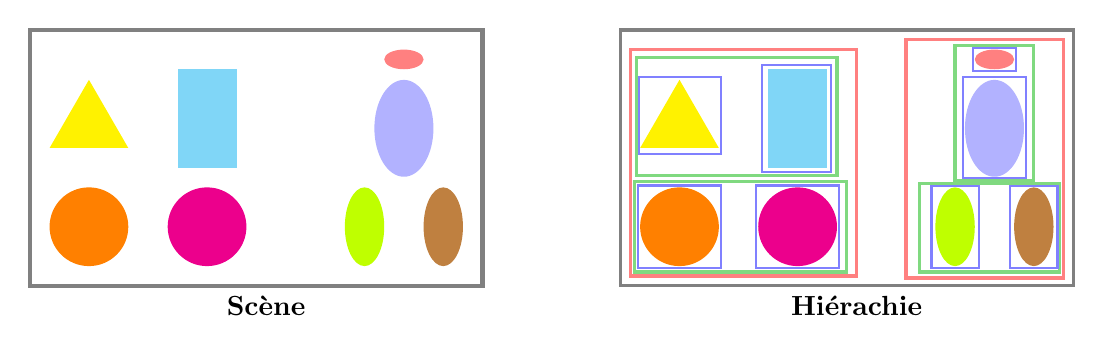 ﻿\begin{tikzpicture}[scale=0.5]

\begin{scope}
\fill[orange] (0,0) circle (1);
\fill[magenta] (3,0) circle (1);
\fill[yellow] (-1,2) -- ++ (60:2) -- ++(-60:2) -- cycle;
\fill[cyan!50] (2.25,1.5) rectangle ++ (1.5,2.5);

\fill[lime] (7,0) ellipse (0.5 and 1);
\fill[brown] (9,0) ellipse (0.5 and 1);
\fill[blue!30] (8,2.5) ellipse (0.75 and 1.23);

\fill[red!50] (8,4.25) ellipse (0.5 and 0.25);

\draw[ultra thick,gray] (-1.5,-1.5) rectangle (10,5); 

\node at (4.5,-2) {\bf Scène};
\end{scope}

\begin{scope}[xshift=15cm]
\fill[orange] (0,0) circle (1);
\fill[magenta] (3,0) circle (1);
\fill[yellow] (-1,2) -- ++ (60:2) -- ++(-60:2) -- cycle;
\fill[cyan!50] (2.25,1.5) rectangle ++ (1.5,2.5);

\fill[lime] (7,0) ellipse (0.5 and 1);
\fill[brown] (9,0) ellipse (0.5 and 1);
\fill[blue!30] (8,2.5) ellipse (0.75 and 1.23);

\fill[red!50] (8,4.25) ellipse (0.5 and 0.25);


\draw[very thick,gray] (-1.5,-1.5) rectangle (10,5); 

\draw[very thick,red!50] (-1.25,-1.25) rectangle (4.5,4.5); 
\draw[very thick,red!50] (5.75,-1.30) rectangle (9.75,4.75); 

\draw[very thick,green!70!black!50] (-1.15,-1.15) rectangle (4.25,1.15); 
\draw[very thick,green!70!black!50] (-1.1,1.30) rectangle (4.0,4.3); 

\draw[very thick,green!70!black!50] (6.1,-1.15) rectangle (9.65,1.1); 
\draw[very thick,green!70!black!50] (7,1.17) rectangle (9,4.6); 

\draw[thick,blue!50] (-1.05,-1.05) rectangle (1.05,1.05); 
\draw[thick,blue!50] (1.95,-1.05) rectangle (4.05,1.05); 
\draw[thick,blue!50] (-1.02,1.85) rectangle (1.05,3.8); 
\draw[thick,blue!50] (2.1,1.4) rectangle (3.85,4.1); 

\draw[thick,blue!50] (6.4,-1.05) rectangle (7.6,1.03); 
\draw[thick,blue!50] (8.4,-1.05) rectangle (9.6,1.03); 
\draw[thick,blue!50] (7.2,1.24) rectangle (8.8,3.8); 
\draw[thick,blue!50] (7.46,3.95) rectangle (8.55,4.53); 

\node at (4.5,-2) {\bf Hiérachie};
\end{scope}


\end{tikzpicture}
